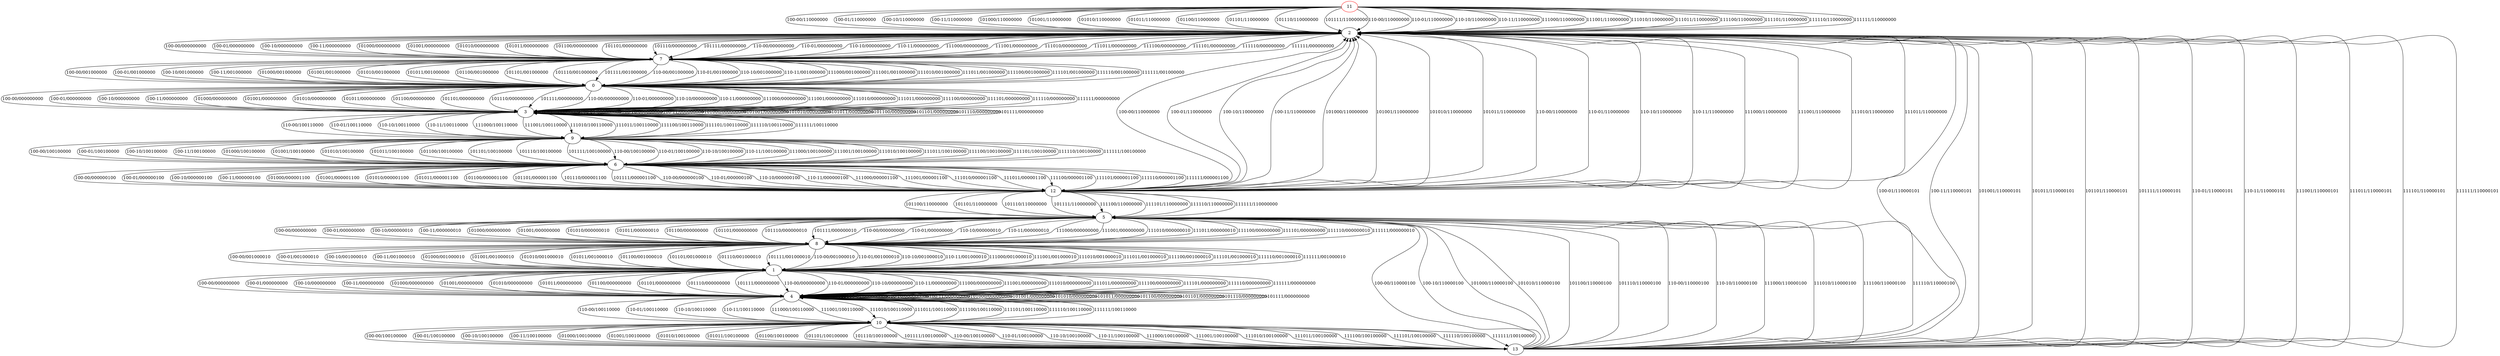 digraph {
11 [color="red"]
0
1
2
3
4
5
6
7
8
9
10
12
13
11 -> 2 [label="100-00/110000000"]
11 -> 2 [label="100-01/110000000"]
11 -> 2 [label="100-10/110000000"]
11 -> 2 [label="100-11/110000000"]
11 -> 2 [label="101000/110000000"]
11 -> 2 [label="101001/110000000"]
11 -> 2 [label="101010/110000000"]
11 -> 2 [label="101011/110000000"]
11 -> 2 [label="101100/110000000"]
11 -> 2 [label="101101/110000000"]
11 -> 2 [label="101110/110000000"]
11 -> 2 [label="101111/110000000"]
11 -> 2 [label="110-00/110000000"]
11 -> 2 [label="110-01/110000000"]
11 -> 2 [label="110-10/110000000"]
11 -> 2 [label="110-11/110000000"]
11 -> 2 [label="111000/110000000"]
11 -> 2 [label="111001/110000000"]
11 -> 2 [label="111010/110000000"]
11 -> 2 [label="111011/110000000"]
11 -> 2 [label="111100/110000000"]
11 -> 2 [label="111101/110000000"]
11 -> 2 [label="111110/110000000"]
11 -> 2 [label="111111/110000000"]
0 -> 3 [label="100-00/000000000"]
0 -> 3 [label="100-01/000000000"]
0 -> 3 [label="100-10/000000000"]
0 -> 3 [label="100-11/000000000"]
0 -> 3 [label="101000/000000000"]
0 -> 3 [label="101001/000000000"]
0 -> 3 [label="101010/000000000"]
0 -> 3 [label="101011/000000000"]
0 -> 3 [label="101100/000000000"]
0 -> 3 [label="101101/000000000"]
0 -> 3 [label="101110/000000000"]
0 -> 3 [label="101111/000000000"]
0 -> 3 [label="110-00/000000000"]
0 -> 3 [label="110-01/000000000"]
0 -> 3 [label="110-10/000000000"]
0 -> 3 [label="110-11/000000000"]
0 -> 3 [label="111000/000000000"]
0 -> 3 [label="111001/000000000"]
0 -> 3 [label="111010/000000000"]
0 -> 3 [label="111011/000000000"]
0 -> 3 [label="111100/000000000"]
0 -> 3 [label="111101/000000000"]
0 -> 3 [label="111110/000000000"]
0 -> 3 [label="111111/000000000"]
1 -> 4 [label="100-00/000000000"]
1 -> 4 [label="100-01/000000000"]
1 -> 4 [label="100-10/000000000"]
1 -> 4 [label="100-11/000000000"]
1 -> 4 [label="101000/000000000"]
1 -> 4 [label="101001/000000000"]
1 -> 4 [label="101010/000000000"]
1 -> 4 [label="101011/000000000"]
1 -> 4 [label="101100/000000000"]
1 -> 4 [label="101101/000000000"]
1 -> 4 [label="101110/000000000"]
1 -> 4 [label="101111/000000000"]
1 -> 4 [label="110-00/000000000"]
1 -> 4 [label="110-01/000000000"]
1 -> 4 [label="110-10/000000000"]
1 -> 4 [label="110-11/000000000"]
1 -> 4 [label="111000/000000000"]
1 -> 4 [label="111001/000000000"]
1 -> 4 [label="111010/000000000"]
1 -> 4 [label="111011/000000000"]
1 -> 4 [label="111100/000000000"]
1 -> 4 [label="111101/000000000"]
1 -> 4 [label="111110/000000000"]
1 -> 4 [label="111111/000000000"]
2 -> 7 [label="100-00/000000000"]
2 -> 7 [label="100-01/000000000"]
2 -> 7 [label="100-10/000000000"]
2 -> 7 [label="100-11/000000000"]
2 -> 7 [label="101000/000000000"]
2 -> 7 [label="101001/000000000"]
2 -> 7 [label="101010/000000000"]
2 -> 7 [label="101011/000000000"]
2 -> 7 [label="101100/000000000"]
2 -> 7 [label="101101/000000000"]
2 -> 7 [label="101110/000000000"]
2 -> 7 [label="101111/000000000"]
2 -> 7 [label="110-00/000000000"]
2 -> 7 [label="110-01/000000000"]
2 -> 7 [label="110-10/000000000"]
2 -> 7 [label="110-11/000000000"]
2 -> 7 [label="111000/000000000"]
2 -> 7 [label="111001/000000000"]
2 -> 7 [label="111010/000000000"]
2 -> 7 [label="111011/000000000"]
2 -> 7 [label="111100/000000000"]
2 -> 7 [label="111101/000000000"]
2 -> 7 [label="111110/000000000"]
2 -> 7 [label="111111/000000000"]
3 -> 3 [label="100-00/000000000"]
3 -> 3 [label="100-01/000000000"]
3 -> 3 [label="100-10/000000000"]
3 -> 3 [label="100-11/000000000"]
3 -> 3 [label="101000/000000000"]
3 -> 3 [label="101001/000000000"]
3 -> 3 [label="101010/000000000"]
3 -> 3 [label="101011/000000000"]
3 -> 3 [label="101100/000000000"]
3 -> 3 [label="101101/000000000"]
3 -> 3 [label="101110/000000000"]
3 -> 3 [label="101111/000000000"]
3 -> 9 [label="110-00/100110000"]
3 -> 9 [label="110-01/100110000"]
3 -> 9 [label="110-10/100110000"]
3 -> 9 [label="110-11/100110000"]
3 -> 9 [label="111000/100110000"]
3 -> 9 [label="111001/100110000"]
3 -> 9 [label="111010/100110000"]
3 -> 9 [label="111011/100110000"]
3 -> 9 [label="111100/100110000"]
3 -> 9 [label="111101/100110000"]
3 -> 9 [label="111110/100110000"]
3 -> 9 [label="111111/100110000"]
4 -> 4 [label="100-00/000000000"]
4 -> 4 [label="100-01/000000000"]
4 -> 4 [label="100-10/000000000"]
4 -> 4 [label="100-11/000000000"]
4 -> 4 [label="101000/000000000"]
4 -> 4 [label="101001/000000000"]
4 -> 4 [label="101010/000000000"]
4 -> 4 [label="101011/000000000"]
4 -> 4 [label="101100/000000000"]
4 -> 4 [label="101101/000000000"]
4 -> 4 [label="101110/000000000"]
4 -> 4 [label="101111/000000000"]
4 -> 10 [label="110-00/100110000"]
4 -> 10 [label="110-01/100110000"]
4 -> 10 [label="110-10/100110000"]
4 -> 10 [label="110-11/100110000"]
4 -> 10 [label="111000/100110000"]
4 -> 10 [label="111001/100110000"]
4 -> 10 [label="111010/100110000"]
4 -> 10 [label="111011/100110000"]
4 -> 10 [label="111100/100110000"]
4 -> 10 [label="111101/100110000"]
4 -> 10 [label="111110/100110000"]
4 -> 10 [label="111111/100110000"]
5 -> 8 [label="100-00/000000000"]
5 -> 8 [label="100-01/000000000"]
5 -> 8 [label="100-10/000000010"]
5 -> 8 [label="100-11/000000010"]
5 -> 8 [label="101000/000000000"]
5 -> 8 [label="101001/000000000"]
5 -> 8 [label="101010/000000010"]
5 -> 8 [label="101011/000000010"]
5 -> 8 [label="101100/000000000"]
5 -> 8 [label="101101/000000000"]
5 -> 8 [label="101110/000000010"]
5 -> 8 [label="101111/000000010"]
5 -> 8 [label="110-00/000000000"]
5 -> 8 [label="110-01/000000000"]
5 -> 8 [label="110-10/000000010"]
5 -> 8 [label="110-11/000000010"]
5 -> 8 [label="111000/000000000"]
5 -> 8 [label="111001/000000000"]
5 -> 8 [label="111010/000000010"]
5 -> 8 [label="111011/000000010"]
5 -> 8 [label="111100/000000000"]
5 -> 8 [label="111101/000000000"]
5 -> 8 [label="111110/000000010"]
5 -> 8 [label="111111/000000010"]
6 -> 12 [label="100-00/000000100"]
6 -> 12 [label="100-01/000000100"]
6 -> 12 [label="100-10/000000100"]
6 -> 12 [label="100-11/000000100"]
6 -> 12 [label="101000/000001100"]
6 -> 12 [label="101001/000001100"]
6 -> 12 [label="101010/000001100"]
6 -> 12 [label="101011/000001100"]
6 -> 12 [label="101100/000001100"]
6 -> 12 [label="101101/000001100"]
6 -> 12 [label="101110/000001100"]
6 -> 12 [label="101111/000001100"]
6 -> 12 [label="110-00/000000100"]
6 -> 12 [label="110-01/000000100"]
6 -> 12 [label="110-10/000000100"]
6 -> 12 [label="110-11/000000100"]
6 -> 12 [label="111000/000001100"]
6 -> 12 [label="111001/000001100"]
6 -> 12 [label="111010/000001100"]
6 -> 12 [label="111011/000001100"]
6 -> 12 [label="111100/000001100"]
6 -> 12 [label="111101/000001100"]
6 -> 12 [label="111110/000001100"]
6 -> 12 [label="111111/000001100"]
7 -> 0 [label="100-00/001000000"]
7 -> 0 [label="100-01/001000000"]
7 -> 0 [label="100-10/001000000"]
7 -> 0 [label="100-11/001000000"]
7 -> 0 [label="101000/001000000"]
7 -> 0 [label="101001/001000000"]
7 -> 0 [label="101010/001000000"]
7 -> 0 [label="101011/001000000"]
7 -> 0 [label="101100/001000000"]
7 -> 0 [label="101101/001000000"]
7 -> 0 [label="101110/001000000"]
7 -> 0 [label="101111/001000000"]
7 -> 0 [label="110-00/001000000"]
7 -> 0 [label="110-01/001000000"]
7 -> 0 [label="110-10/001000000"]
7 -> 0 [label="110-11/001000000"]
7 -> 0 [label="111000/001000000"]
7 -> 0 [label="111001/001000000"]
7 -> 0 [label="111010/001000000"]
7 -> 0 [label="111011/001000000"]
7 -> 0 [label="111100/001000000"]
7 -> 0 [label="111101/001000000"]
7 -> 0 [label="111110/001000000"]
7 -> 0 [label="111111/001000000"]
8 -> 1 [label="100-00/001000010"]
8 -> 1 [label="100-01/001000010"]
8 -> 1 [label="100-10/001000010"]
8 -> 1 [label="100-11/001000010"]
8 -> 1 [label="101000/001000010"]
8 -> 1 [label="101001/001000010"]
8 -> 1 [label="101010/001000010"]
8 -> 1 [label="101011/001000010"]
8 -> 1 [label="101100/001000010"]
8 -> 1 [label="101101/001000010"]
8 -> 1 [label="101110/001000010"]
8 -> 1 [label="101111/001000010"]
8 -> 1 [label="110-00/001000010"]
8 -> 1 [label="110-01/001000010"]
8 -> 1 [label="110-10/001000010"]
8 -> 1 [label="110-11/001000010"]
8 -> 1 [label="111000/001000010"]
8 -> 1 [label="111001/001000010"]
8 -> 1 [label="111010/001000010"]
8 -> 1 [label="111011/001000010"]
8 -> 1 [label="111100/001000010"]
8 -> 1 [label="111101/001000010"]
8 -> 1 [label="111110/001000010"]
8 -> 1 [label="111111/001000010"]
9 -> 6 [label="100-00/100100000"]
9 -> 6 [label="100-01/100100000"]
9 -> 6 [label="100-10/100100000"]
9 -> 6 [label="100-11/100100000"]
9 -> 6 [label="101000/100100000"]
9 -> 6 [label="101001/100100000"]
9 -> 6 [label="101010/100100000"]
9 -> 6 [label="101011/100100000"]
9 -> 6 [label="101100/100100000"]
9 -> 6 [label="101101/100100000"]
9 -> 6 [label="101110/100100000"]
9 -> 6 [label="101111/100100000"]
9 -> 6 [label="110-00/100100000"]
9 -> 6 [label="110-01/100100000"]
9 -> 6 [label="110-10/100100000"]
9 -> 6 [label="110-11/100100000"]
9 -> 6 [label="111000/100100000"]
9 -> 6 [label="111001/100100000"]
9 -> 6 [label="111010/100100000"]
9 -> 6 [label="111011/100100000"]
9 -> 6 [label="111100/100100000"]
9 -> 6 [label="111101/100100000"]
9 -> 6 [label="111110/100100000"]
9 -> 6 [label="111111/100100000"]
10 -> 13 [label="100-00/100100000"]
10 -> 13 [label="100-01/100100000"]
10 -> 13 [label="100-10/100100000"]
10 -> 13 [label="100-11/100100000"]
10 -> 13 [label="101000/100100000"]
10 -> 13 [label="101001/100100000"]
10 -> 13 [label="101010/100100000"]
10 -> 13 [label="101011/100100000"]
10 -> 13 [label="101100/100100000"]
10 -> 13 [label="101101/100100000"]
10 -> 13 [label="101110/100100000"]
10 -> 13 [label="101111/100100000"]
10 -> 13 [label="110-00/100100000"]
10 -> 13 [label="110-01/100100000"]
10 -> 13 [label="110-10/100100000"]
10 -> 13 [label="110-11/100100000"]
10 -> 13 [label="111000/100100000"]
10 -> 13 [label="111001/100100000"]
10 -> 13 [label="111010/100100000"]
10 -> 13 [label="111011/100100000"]
10 -> 13 [label="111100/100100000"]
10 -> 13 [label="111101/100100000"]
10 -> 13 [label="111110/100100000"]
10 -> 13 [label="111111/100100000"]
12 -> 2 [label="100-00/110000000"]
12 -> 2 [label="100-01/110000000"]
12 -> 2 [label="100-10/110000000"]
12 -> 2 [label="100-11/110000000"]
12 -> 2 [label="101000/110000000"]
12 -> 2 [label="101001/110000000"]
12 -> 2 [label="101010/110000000"]
12 -> 2 [label="101011/110000000"]
12 -> 5 [label="101100/110000000"]
12 -> 5 [label="101101/110000000"]
12 -> 5 [label="101110/110000000"]
12 -> 5 [label="101111/110000000"]
12 -> 2 [label="110-00/110000000"]
12 -> 2 [label="110-01/110000000"]
12 -> 2 [label="110-10/110000000"]
12 -> 2 [label="110-11/110000000"]
12 -> 2 [label="111000/110000000"]
12 -> 2 [label="111001/110000000"]
12 -> 2 [label="111010/110000000"]
12 -> 2 [label="111011/110000000"]
12 -> 5 [label="111100/110000000"]
12 -> 5 [label="111101/110000000"]
12 -> 5 [label="111110/110000000"]
12 -> 5 [label="111111/110000000"]
13 -> 5 [label="100-00/110000100"]
13 -> 2 [label="100-01/110000101"]
13 -> 5 [label="100-10/110000100"]
13 -> 2 [label="100-11/110000101"]
13 -> 5 [label="101000/110000100"]
13 -> 2 [label="101001/110000101"]
13 -> 5 [label="101010/110000100"]
13 -> 2 [label="101011/110000101"]
13 -> 5 [label="101100/110000100"]
13 -> 2 [label="101101/110000101"]
13 -> 5 [label="101110/110000100"]
13 -> 2 [label="101111/110000101"]
13 -> 5 [label="110-00/110000100"]
13 -> 2 [label="110-01/110000101"]
13 -> 5 [label="110-10/110000100"]
13 -> 2 [label="110-11/110000101"]
13 -> 5 [label="111000/110000100"]
13 -> 2 [label="111001/110000101"]
13 -> 5 [label="111010/110000100"]
13 -> 2 [label="111011/110000101"]
13 -> 5 [label="111100/110000100"]
13 -> 2 [label="111101/110000101"]
13 -> 5 [label="111110/110000100"]
13 -> 2 [label="111111/110000101"]
}
